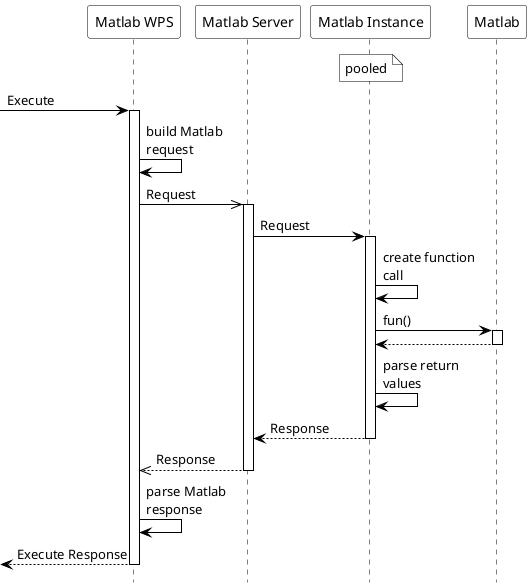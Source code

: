@startuml
hide footbox
skinparam defaultFontName "Linux Biolinum"
skinparam note {
	BackgroundColor white
	BorderColor black
}
skinparam sequence {
	ArrowColor black
	ActorBorderColor black
	LifeLineBorderColor black
	ParticipantBorderColor black
	BoxLineColor black
	ActorBackgroundColor wihte
	ParticipantBackgroundColor white
	GroupBackgroundColor white
	DividerBackgroundColor white
	BoxBackgroundColor white
}

participant "Matlab WPS" as mwps
participant "Matlab Server" as ms
participant "Matlab Instance" as mi
participant "Matlab" as m
note over mi: pooled

[-> mwps: Execute
activate mwps
mwps -> mwps: build Matlab\nrequest
mwps ->> ms: Request
activate ms
ms -> mi: Request
activate mi
mi -> mi: create function\ncall
mi -> m: fun()
activate m
mi <-- m:
deactivate m
mi -> mi: parse return\nvalues
ms <-- mi: Response
deactivate mi
mwps <<-- ms: Response
deactivate ms
mwps -> mwps: parse Matlab\nresponse
[<-- mwps: Execute Response
deactivate mwps

@enduml